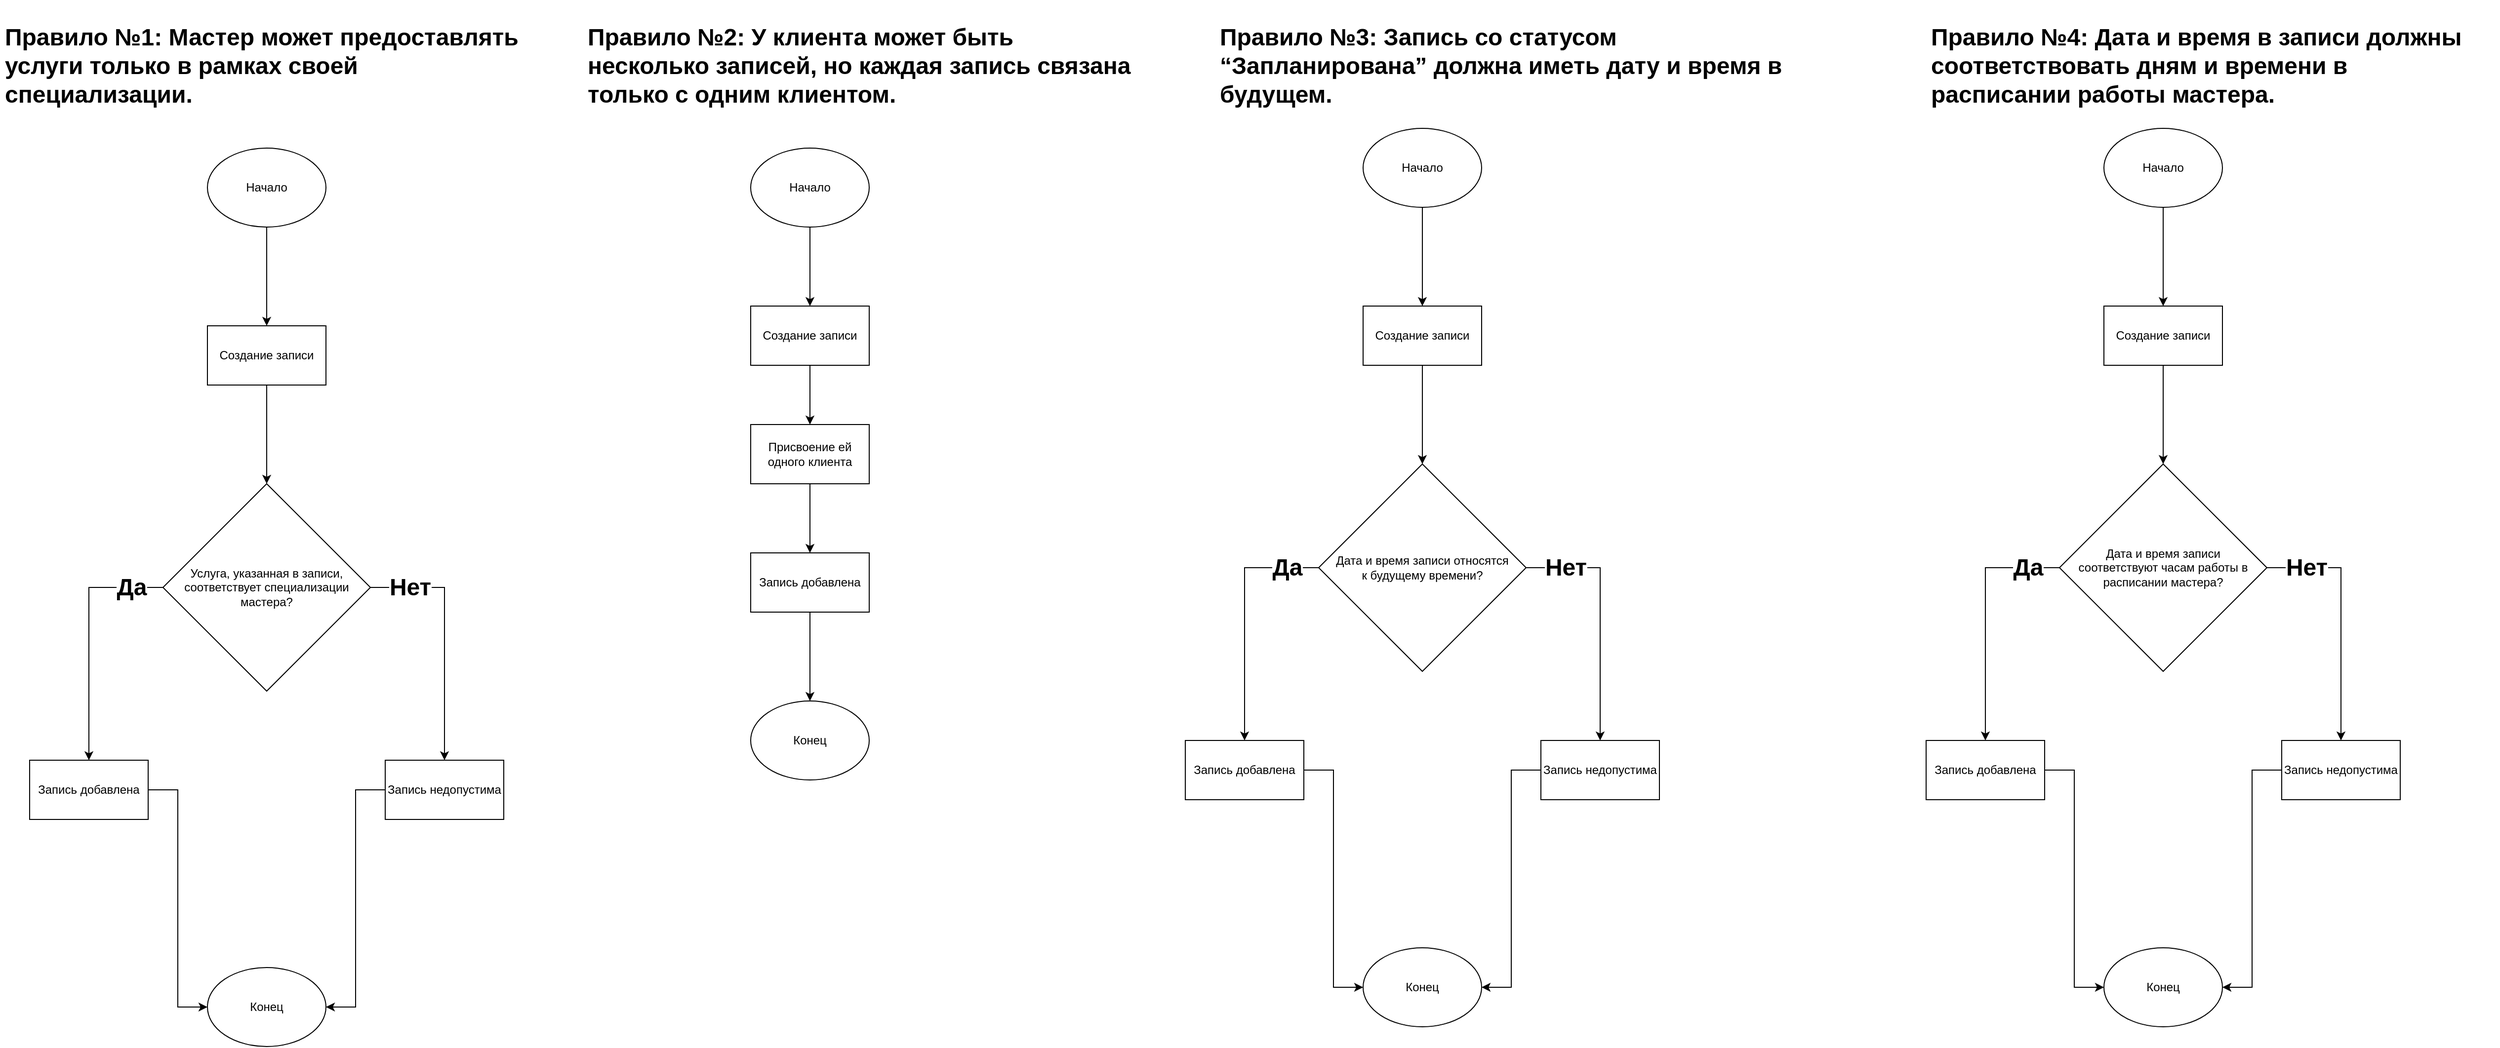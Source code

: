 <mxfile version="23.1.6" type="device">
  <diagram name="Страница — 1" id="VuSLQorOJzWvY1r5JobV">
    <mxGraphModel dx="1026" dy="2238" grid="1" gridSize="10" guides="1" tooltips="1" connect="1" arrows="1" fold="1" page="1" pageScale="1" pageWidth="850" pageHeight="1100" background="#ffffff" math="0" shadow="0">
      <root>
        <mxCell id="0" />
        <mxCell id="1" parent="0" />
        <mxCell id="ktbd2O4gyoknrQNmE23d-41" style="edgeStyle=orthogonalEdgeStyle;rounded=0;orthogonalLoop=1;jettySize=auto;html=1;entryX=0.5;entryY=0;entryDx=0;entryDy=0;" edge="1" parent="1" source="ktbd2O4gyoknrQNmE23d-1" target="ktbd2O4gyoknrQNmE23d-40">
          <mxGeometry relative="1" as="geometry" />
        </mxCell>
        <mxCell id="ktbd2O4gyoknrQNmE23d-1" value="Начало" style="ellipse;whiteSpace=wrap;html=1;" vertex="1" parent="1">
          <mxGeometry x="220" y="80" width="120" height="80" as="geometry" />
        </mxCell>
        <mxCell id="ktbd2O4gyoknrQNmE23d-5" style="edgeStyle=orthogonalEdgeStyle;rounded=0;orthogonalLoop=1;jettySize=auto;html=1;entryX=0.5;entryY=0;entryDx=0;entryDy=0;" edge="1" parent="1" source="ktbd2O4gyoknrQNmE23d-2" target="ktbd2O4gyoknrQNmE23d-4">
          <mxGeometry relative="1" as="geometry" />
        </mxCell>
        <mxCell id="ktbd2O4gyoknrQNmE23d-6" value="&lt;b&gt;&lt;font style=&quot;font-size: 24px;&quot;&gt;Да&lt;/font&gt;&lt;/b&gt;" style="edgeLabel;html=1;align=center;verticalAlign=middle;resizable=0;points=[];" vertex="1" connectable="0" parent="ktbd2O4gyoknrQNmE23d-5">
          <mxGeometry x="-0.813" relative="1" as="geometry">
            <mxPoint x="-9" as="offset" />
          </mxGeometry>
        </mxCell>
        <mxCell id="ktbd2O4gyoknrQNmE23d-8" style="edgeStyle=orthogonalEdgeStyle;rounded=0;orthogonalLoop=1;jettySize=auto;html=1;entryX=0.5;entryY=0;entryDx=0;entryDy=0;" edge="1" parent="1" source="ktbd2O4gyoknrQNmE23d-2" target="ktbd2O4gyoknrQNmE23d-7">
          <mxGeometry relative="1" as="geometry" />
        </mxCell>
        <mxCell id="ktbd2O4gyoknrQNmE23d-9" value="&lt;b&gt;&lt;font style=&quot;font-size: 24px;&quot;&gt;Нет&lt;/font&gt;&lt;/b&gt;" style="edgeLabel;html=1;align=center;verticalAlign=middle;resizable=0;points=[];" vertex="1" connectable="0" parent="ktbd2O4gyoknrQNmE23d-8">
          <mxGeometry x="-0.608" y="1" relative="1" as="geometry">
            <mxPoint x="-9" y="1" as="offset" />
          </mxGeometry>
        </mxCell>
        <mxCell id="ktbd2O4gyoknrQNmE23d-2" value="Услуга, указанная в записи, соответствует специализации мастера?" style="rhombus;whiteSpace=wrap;html=1;" vertex="1" parent="1">
          <mxGeometry x="175" y="420" width="210" height="210" as="geometry" />
        </mxCell>
        <mxCell id="ktbd2O4gyoknrQNmE23d-14" style="edgeStyle=orthogonalEdgeStyle;rounded=0;orthogonalLoop=1;jettySize=auto;html=1;entryX=0;entryY=0.5;entryDx=0;entryDy=0;" edge="1" parent="1" source="ktbd2O4gyoknrQNmE23d-4" target="ktbd2O4gyoknrQNmE23d-12">
          <mxGeometry relative="1" as="geometry" />
        </mxCell>
        <mxCell id="ktbd2O4gyoknrQNmE23d-4" value="Запись добавлена" style="rounded=0;whiteSpace=wrap;html=1;" vertex="1" parent="1">
          <mxGeometry x="40" y="700" width="120" height="60" as="geometry" />
        </mxCell>
        <mxCell id="ktbd2O4gyoknrQNmE23d-15" style="edgeStyle=orthogonalEdgeStyle;rounded=0;orthogonalLoop=1;jettySize=auto;html=1;exitX=0;exitY=0.5;exitDx=0;exitDy=0;entryX=1;entryY=0.5;entryDx=0;entryDy=0;" edge="1" parent="1" source="ktbd2O4gyoknrQNmE23d-7" target="ktbd2O4gyoknrQNmE23d-12">
          <mxGeometry relative="1" as="geometry" />
        </mxCell>
        <mxCell id="ktbd2O4gyoknrQNmE23d-7" value="Запись недопустима" style="rounded=0;whiteSpace=wrap;html=1;" vertex="1" parent="1">
          <mxGeometry x="400" y="700" width="120" height="60" as="geometry" />
        </mxCell>
        <mxCell id="ktbd2O4gyoknrQNmE23d-12" value="Конец" style="ellipse;whiteSpace=wrap;html=1;" vertex="1" parent="1">
          <mxGeometry x="220" y="910" width="120" height="80" as="geometry" />
        </mxCell>
        <mxCell id="ktbd2O4gyoknrQNmE23d-20" style="edgeStyle=orthogonalEdgeStyle;rounded=0;orthogonalLoop=1;jettySize=auto;html=1;entryX=0.5;entryY=0;entryDx=0;entryDy=0;" edge="1" parent="1" source="ktbd2O4gyoknrQNmE23d-16" target="ktbd2O4gyoknrQNmE23d-19">
          <mxGeometry relative="1" as="geometry" />
        </mxCell>
        <mxCell id="ktbd2O4gyoknrQNmE23d-16" value="Начало" style="ellipse;whiteSpace=wrap;html=1;" vertex="1" parent="1">
          <mxGeometry x="770" y="80" width="120" height="80" as="geometry" />
        </mxCell>
        <mxCell id="ktbd2O4gyoknrQNmE23d-17" value="&lt;h1&gt;&lt;p class=&quot;MsoNormal&quot;&gt;Правило №1: Мастер может предоставлять услуги только в рамках своей&lt;br&gt;специализации.&lt;/p&gt;&lt;/h1&gt;" style="text;html=1;spacing=5;spacingTop=-20;whiteSpace=wrap;overflow=hidden;rounded=0;" vertex="1" parent="1">
          <mxGeometry x="10" y="-60" width="560" height="140" as="geometry" />
        </mxCell>
        <mxCell id="ktbd2O4gyoknrQNmE23d-18" value="&lt;h1&gt;&lt;p class=&quot;MsoNormal&quot;&gt;Правило №2: У клиента может быть несколько записей, но каждая запись связана&lt;br&gt;только с одним клиентом.&lt;/p&gt;&lt;/h1&gt;" style="text;html=1;spacing=5;spacingTop=-20;whiteSpace=wrap;overflow=hidden;rounded=0;" vertex="1" parent="1">
          <mxGeometry x="600" y="-60" width="560" height="120" as="geometry" />
        </mxCell>
        <mxCell id="ktbd2O4gyoknrQNmE23d-22" style="edgeStyle=orthogonalEdgeStyle;rounded=0;orthogonalLoop=1;jettySize=auto;html=1;entryX=0.5;entryY=0;entryDx=0;entryDy=0;" edge="1" parent="1" source="ktbd2O4gyoknrQNmE23d-19" target="ktbd2O4gyoknrQNmE23d-21">
          <mxGeometry relative="1" as="geometry" />
        </mxCell>
        <mxCell id="ktbd2O4gyoknrQNmE23d-19" value="Создание записи" style="rounded=0;whiteSpace=wrap;html=1;" vertex="1" parent="1">
          <mxGeometry x="770" y="240" width="120" height="60" as="geometry" />
        </mxCell>
        <mxCell id="ktbd2O4gyoknrQNmE23d-25" style="edgeStyle=orthogonalEdgeStyle;rounded=0;orthogonalLoop=1;jettySize=auto;html=1;entryX=0.5;entryY=0;entryDx=0;entryDy=0;" edge="1" parent="1" source="ktbd2O4gyoknrQNmE23d-21" target="ktbd2O4gyoknrQNmE23d-24">
          <mxGeometry relative="1" as="geometry" />
        </mxCell>
        <mxCell id="ktbd2O4gyoknrQNmE23d-21" value="Присвоение ей одного клиента" style="rounded=0;whiteSpace=wrap;html=1;" vertex="1" parent="1">
          <mxGeometry x="770" y="360" width="120" height="60" as="geometry" />
        </mxCell>
        <mxCell id="ktbd2O4gyoknrQNmE23d-23" value="Конец" style="ellipse;whiteSpace=wrap;html=1;" vertex="1" parent="1">
          <mxGeometry x="770" y="640" width="120" height="80" as="geometry" />
        </mxCell>
        <mxCell id="ktbd2O4gyoknrQNmE23d-26" style="edgeStyle=orthogonalEdgeStyle;rounded=0;orthogonalLoop=1;jettySize=auto;html=1;entryX=0.5;entryY=0;entryDx=0;entryDy=0;" edge="1" parent="1" source="ktbd2O4gyoknrQNmE23d-24" target="ktbd2O4gyoknrQNmE23d-23">
          <mxGeometry relative="1" as="geometry" />
        </mxCell>
        <mxCell id="ktbd2O4gyoknrQNmE23d-24" value="Запись добавлена" style="rounded=0;whiteSpace=wrap;html=1;" vertex="1" parent="1">
          <mxGeometry x="770" y="490" width="120" height="60" as="geometry" />
        </mxCell>
        <mxCell id="ktbd2O4gyoknrQNmE23d-27" value="&lt;h1&gt;&lt;p class=&quot;MsoNormal&quot;&gt;Правило №3: Запись со статусом “Запланирована” должна иметь дату и время в&lt;br/&gt;будущем.&lt;/p&gt;&lt;/h1&gt;" style="text;html=1;spacing=5;spacingTop=-20;whiteSpace=wrap;overflow=hidden;rounded=0;" vertex="1" parent="1">
          <mxGeometry x="1240" y="-60" width="580" height="120" as="geometry" />
        </mxCell>
        <mxCell id="ktbd2O4gyoknrQNmE23d-42" style="edgeStyle=orthogonalEdgeStyle;rounded=0;orthogonalLoop=1;jettySize=auto;html=1;entryX=0.5;entryY=0;entryDx=0;entryDy=0;" edge="1" parent="1" source="ktbd2O4gyoknrQNmE23d-40" target="ktbd2O4gyoknrQNmE23d-2">
          <mxGeometry relative="1" as="geometry" />
        </mxCell>
        <mxCell id="ktbd2O4gyoknrQNmE23d-40" value="Создание записи" style="rounded=0;whiteSpace=wrap;html=1;" vertex="1" parent="1">
          <mxGeometry x="220" y="260" width="120" height="60" as="geometry" />
        </mxCell>
        <mxCell id="ktbd2O4gyoknrQNmE23d-43" style="edgeStyle=orthogonalEdgeStyle;rounded=0;orthogonalLoop=1;jettySize=auto;html=1;entryX=0.5;entryY=0;entryDx=0;entryDy=0;" edge="1" parent="1" source="ktbd2O4gyoknrQNmE23d-44" target="ktbd2O4gyoknrQNmE23d-56">
          <mxGeometry relative="1" as="geometry" />
        </mxCell>
        <mxCell id="ktbd2O4gyoknrQNmE23d-44" value="Начало" style="ellipse;whiteSpace=wrap;html=1;" vertex="1" parent="1">
          <mxGeometry x="1390" y="60" width="120" height="80" as="geometry" />
        </mxCell>
        <mxCell id="ktbd2O4gyoknrQNmE23d-45" style="edgeStyle=orthogonalEdgeStyle;rounded=0;orthogonalLoop=1;jettySize=auto;html=1;entryX=0.5;entryY=0;entryDx=0;entryDy=0;" edge="1" parent="1" source="ktbd2O4gyoknrQNmE23d-49" target="ktbd2O4gyoknrQNmE23d-51">
          <mxGeometry relative="1" as="geometry" />
        </mxCell>
        <mxCell id="ktbd2O4gyoknrQNmE23d-46" value="&lt;b&gt;&lt;font style=&quot;font-size: 24px;&quot;&gt;Да&lt;/font&gt;&lt;/b&gt;" style="edgeLabel;html=1;align=center;verticalAlign=middle;resizable=0;points=[];" vertex="1" connectable="0" parent="ktbd2O4gyoknrQNmE23d-45">
          <mxGeometry x="-0.813" relative="1" as="geometry">
            <mxPoint x="-9" as="offset" />
          </mxGeometry>
        </mxCell>
        <mxCell id="ktbd2O4gyoknrQNmE23d-47" style="edgeStyle=orthogonalEdgeStyle;rounded=0;orthogonalLoop=1;jettySize=auto;html=1;entryX=0.5;entryY=0;entryDx=0;entryDy=0;" edge="1" parent="1" source="ktbd2O4gyoknrQNmE23d-49" target="ktbd2O4gyoknrQNmE23d-53">
          <mxGeometry relative="1" as="geometry" />
        </mxCell>
        <mxCell id="ktbd2O4gyoknrQNmE23d-48" value="&lt;b&gt;&lt;font style=&quot;font-size: 24px;&quot;&gt;Нет&lt;/font&gt;&lt;/b&gt;" style="edgeLabel;html=1;align=center;verticalAlign=middle;resizable=0;points=[];" vertex="1" connectable="0" parent="ktbd2O4gyoknrQNmE23d-47">
          <mxGeometry x="-0.608" y="1" relative="1" as="geometry">
            <mxPoint x="-9" y="1" as="offset" />
          </mxGeometry>
        </mxCell>
        <mxCell id="ktbd2O4gyoknrQNmE23d-49" value="Дата и время записи относятся &lt;br&gt;к будущему времени?" style="rhombus;whiteSpace=wrap;html=1;" vertex="1" parent="1">
          <mxGeometry x="1345" y="400" width="210" height="210" as="geometry" />
        </mxCell>
        <mxCell id="ktbd2O4gyoknrQNmE23d-50" style="edgeStyle=orthogonalEdgeStyle;rounded=0;orthogonalLoop=1;jettySize=auto;html=1;entryX=0;entryY=0.5;entryDx=0;entryDy=0;" edge="1" parent="1" source="ktbd2O4gyoknrQNmE23d-51" target="ktbd2O4gyoknrQNmE23d-54">
          <mxGeometry relative="1" as="geometry" />
        </mxCell>
        <mxCell id="ktbd2O4gyoknrQNmE23d-51" value="Запись добавлена" style="rounded=0;whiteSpace=wrap;html=1;" vertex="1" parent="1">
          <mxGeometry x="1210" y="680" width="120" height="60" as="geometry" />
        </mxCell>
        <mxCell id="ktbd2O4gyoknrQNmE23d-52" style="edgeStyle=orthogonalEdgeStyle;rounded=0;orthogonalLoop=1;jettySize=auto;html=1;exitX=0;exitY=0.5;exitDx=0;exitDy=0;entryX=1;entryY=0.5;entryDx=0;entryDy=0;" edge="1" parent="1" source="ktbd2O4gyoknrQNmE23d-53" target="ktbd2O4gyoknrQNmE23d-54">
          <mxGeometry relative="1" as="geometry" />
        </mxCell>
        <mxCell id="ktbd2O4gyoknrQNmE23d-53" value="Запись недопустима" style="rounded=0;whiteSpace=wrap;html=1;" vertex="1" parent="1">
          <mxGeometry x="1570" y="680" width="120" height="60" as="geometry" />
        </mxCell>
        <mxCell id="ktbd2O4gyoknrQNmE23d-54" value="Конец" style="ellipse;whiteSpace=wrap;html=1;" vertex="1" parent="1">
          <mxGeometry x="1390" y="890" width="120" height="80" as="geometry" />
        </mxCell>
        <mxCell id="ktbd2O4gyoknrQNmE23d-55" style="edgeStyle=orthogonalEdgeStyle;rounded=0;orthogonalLoop=1;jettySize=auto;html=1;entryX=0.5;entryY=0;entryDx=0;entryDy=0;" edge="1" parent="1" source="ktbd2O4gyoknrQNmE23d-56" target="ktbd2O4gyoknrQNmE23d-49">
          <mxGeometry relative="1" as="geometry" />
        </mxCell>
        <mxCell id="ktbd2O4gyoknrQNmE23d-56" value="Создание записи" style="rounded=0;whiteSpace=wrap;html=1;" vertex="1" parent="1">
          <mxGeometry x="1390" y="240" width="120" height="60" as="geometry" />
        </mxCell>
        <mxCell id="ktbd2O4gyoknrQNmE23d-57" value="&lt;h1&gt;&lt;p class=&quot;MsoNormal&quot;&gt;Правило №4: Дата и время в записи должны соответствовать дням и времени в&lt;br/&gt;расписании работы мастера.&lt;/p&gt;&lt;/h1&gt;" style="text;html=1;spacing=5;spacingTop=-20;whiteSpace=wrap;overflow=hidden;rounded=0;" vertex="1" parent="1">
          <mxGeometry x="1960" y="-60" width="580" height="120" as="geometry" />
        </mxCell>
        <mxCell id="ktbd2O4gyoknrQNmE23d-58" style="edgeStyle=orthogonalEdgeStyle;rounded=0;orthogonalLoop=1;jettySize=auto;html=1;entryX=0.5;entryY=0;entryDx=0;entryDy=0;" edge="1" parent="1" source="ktbd2O4gyoknrQNmE23d-59" target="ktbd2O4gyoknrQNmE23d-71">
          <mxGeometry relative="1" as="geometry" />
        </mxCell>
        <mxCell id="ktbd2O4gyoknrQNmE23d-59" value="Начало" style="ellipse;whiteSpace=wrap;html=1;" vertex="1" parent="1">
          <mxGeometry x="2140" y="60" width="120" height="80" as="geometry" />
        </mxCell>
        <mxCell id="ktbd2O4gyoknrQNmE23d-60" style="edgeStyle=orthogonalEdgeStyle;rounded=0;orthogonalLoop=1;jettySize=auto;html=1;entryX=0.5;entryY=0;entryDx=0;entryDy=0;" edge="1" parent="1" source="ktbd2O4gyoknrQNmE23d-64" target="ktbd2O4gyoknrQNmE23d-66">
          <mxGeometry relative="1" as="geometry" />
        </mxCell>
        <mxCell id="ktbd2O4gyoknrQNmE23d-61" value="&lt;b&gt;&lt;font style=&quot;font-size: 24px;&quot;&gt;Да&lt;/font&gt;&lt;/b&gt;" style="edgeLabel;html=1;align=center;verticalAlign=middle;resizable=0;points=[];" vertex="1" connectable="0" parent="ktbd2O4gyoknrQNmE23d-60">
          <mxGeometry x="-0.813" relative="1" as="geometry">
            <mxPoint x="-9" as="offset" />
          </mxGeometry>
        </mxCell>
        <mxCell id="ktbd2O4gyoknrQNmE23d-62" style="edgeStyle=orthogonalEdgeStyle;rounded=0;orthogonalLoop=1;jettySize=auto;html=1;entryX=0.5;entryY=0;entryDx=0;entryDy=0;" edge="1" parent="1" source="ktbd2O4gyoknrQNmE23d-64" target="ktbd2O4gyoknrQNmE23d-68">
          <mxGeometry relative="1" as="geometry" />
        </mxCell>
        <mxCell id="ktbd2O4gyoknrQNmE23d-63" value="&lt;b&gt;&lt;font style=&quot;font-size: 24px;&quot;&gt;Нет&lt;/font&gt;&lt;/b&gt;" style="edgeLabel;html=1;align=center;verticalAlign=middle;resizable=0;points=[];" vertex="1" connectable="0" parent="ktbd2O4gyoknrQNmE23d-62">
          <mxGeometry x="-0.608" y="1" relative="1" as="geometry">
            <mxPoint x="-9" y="1" as="offset" />
          </mxGeometry>
        </mxCell>
        <mxCell id="ktbd2O4gyoknrQNmE23d-64" value="Дата и время записи &lt;br&gt;соответствуют часам работы в расписании мастера?" style="rhombus;whiteSpace=wrap;html=1;" vertex="1" parent="1">
          <mxGeometry x="2095" y="400" width="210" height="210" as="geometry" />
        </mxCell>
        <mxCell id="ktbd2O4gyoknrQNmE23d-65" style="edgeStyle=orthogonalEdgeStyle;rounded=0;orthogonalLoop=1;jettySize=auto;html=1;entryX=0;entryY=0.5;entryDx=0;entryDy=0;" edge="1" parent="1" source="ktbd2O4gyoknrQNmE23d-66" target="ktbd2O4gyoknrQNmE23d-69">
          <mxGeometry relative="1" as="geometry" />
        </mxCell>
        <mxCell id="ktbd2O4gyoknrQNmE23d-66" value="Запись добавлена" style="rounded=0;whiteSpace=wrap;html=1;" vertex="1" parent="1">
          <mxGeometry x="1960" y="680" width="120" height="60" as="geometry" />
        </mxCell>
        <mxCell id="ktbd2O4gyoknrQNmE23d-67" style="edgeStyle=orthogonalEdgeStyle;rounded=0;orthogonalLoop=1;jettySize=auto;html=1;exitX=0;exitY=0.5;exitDx=0;exitDy=0;entryX=1;entryY=0.5;entryDx=0;entryDy=0;" edge="1" parent="1" source="ktbd2O4gyoknrQNmE23d-68" target="ktbd2O4gyoknrQNmE23d-69">
          <mxGeometry relative="1" as="geometry" />
        </mxCell>
        <mxCell id="ktbd2O4gyoknrQNmE23d-68" value="Запись недопустима" style="rounded=0;whiteSpace=wrap;html=1;" vertex="1" parent="1">
          <mxGeometry x="2320" y="680" width="120" height="60" as="geometry" />
        </mxCell>
        <mxCell id="ktbd2O4gyoknrQNmE23d-69" value="Конец" style="ellipse;whiteSpace=wrap;html=1;" vertex="1" parent="1">
          <mxGeometry x="2140" y="890" width="120" height="80" as="geometry" />
        </mxCell>
        <mxCell id="ktbd2O4gyoknrQNmE23d-70" style="edgeStyle=orthogonalEdgeStyle;rounded=0;orthogonalLoop=1;jettySize=auto;html=1;entryX=0.5;entryY=0;entryDx=0;entryDy=0;" edge="1" parent="1" source="ktbd2O4gyoknrQNmE23d-71" target="ktbd2O4gyoknrQNmE23d-64">
          <mxGeometry relative="1" as="geometry" />
        </mxCell>
        <mxCell id="ktbd2O4gyoknrQNmE23d-71" value="Создание записи" style="rounded=0;whiteSpace=wrap;html=1;" vertex="1" parent="1">
          <mxGeometry x="2140" y="240" width="120" height="60" as="geometry" />
        </mxCell>
      </root>
    </mxGraphModel>
  </diagram>
</mxfile>
